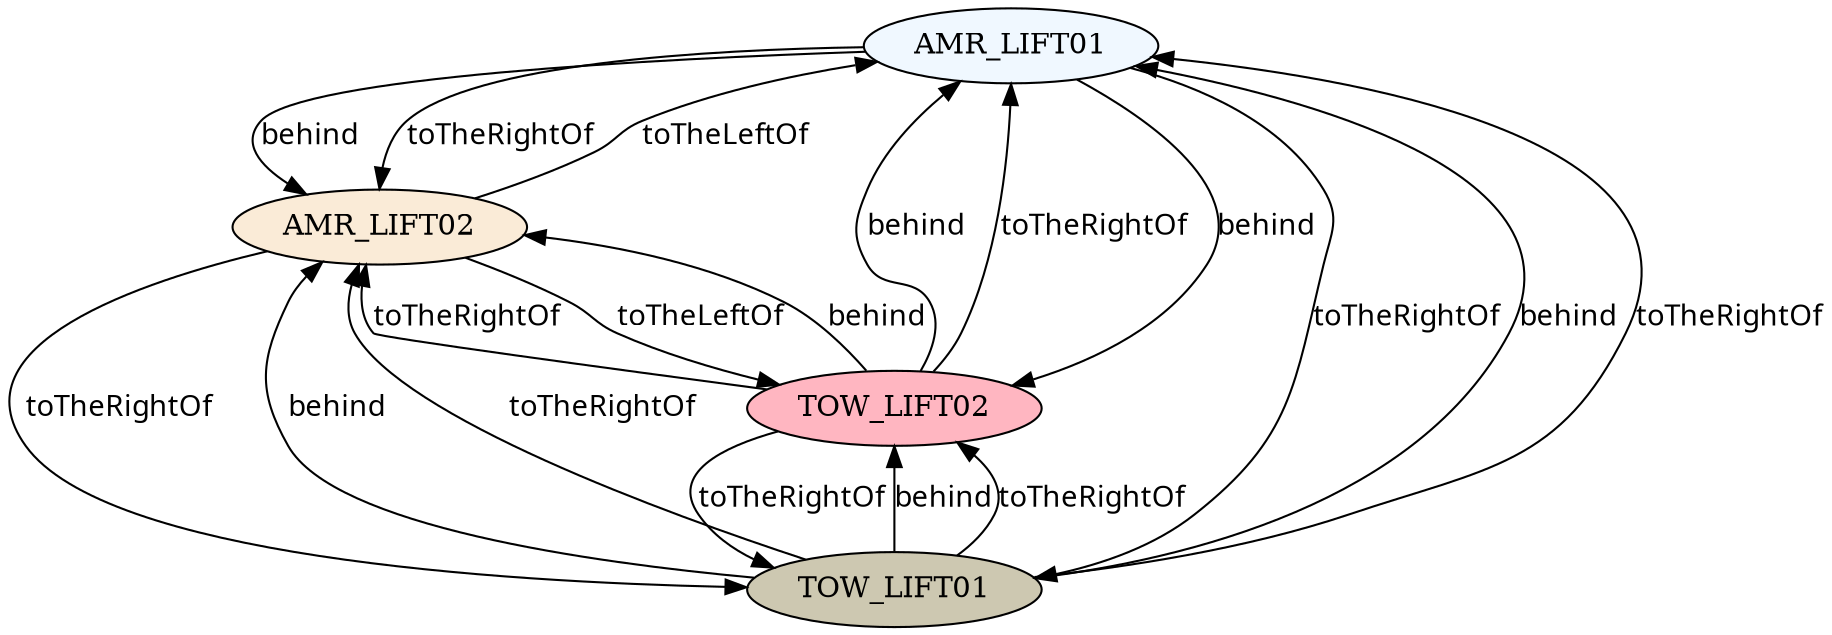 // The Scene Graph
digraph {
	node [fillcolor=aliceblue style=filled]
	0 [label=AMR_LIFT01]
	node [fillcolor=antiquewhite style=filled]
	1 [label=AMR_LIFT02]
	node [fillcolor=cornsilk3 style=filled]
	2 [label=TOW_LIFT01]
	node [fillcolor=lightpink style=filled]
	3 [label=TOW_LIFT02]
	edge [color=black fontname=Sans style=filled]
	0 -> 1 [label=behind]
	0 -> 1 [label=toTheRightOf]
	0 -> 2 [label=toTheRightOf]
	0 -> 3 [label=behind]
	1 -> 0 [label=toTheLeftOf]
	1 -> 2 [label=toTheRightOf]
	1 -> 3 [label=toTheLeftOf]
	2 -> 0 [label=behind]
	2 -> 0 [label=toTheRightOf]
	2 -> 1 [label=behind]
	2 -> 1 [label=toTheRightOf]
	2 -> 3 [label=behind]
	2 -> 3 [label=toTheRightOf]
	3 -> 0 [label=behind]
	3 -> 0 [label=toTheRightOf]
	3 -> 1 [label=behind]
	3 -> 1 [label=toTheRightOf]
	3 -> 2 [label=toTheRightOf]
}
